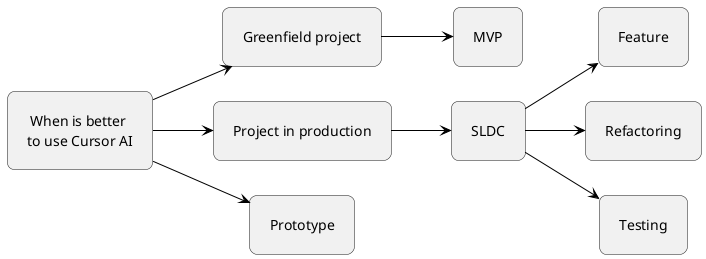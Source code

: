 @startuml

skinparam backgroundColor transparent
skinparam RoundCorner 15
skinparam Padding 10
skinparam defaultTextAlignment center
skinparam ArrowColor black

left to right direction

rectangle "When is better \nto use Cursor AI" as project
rectangle "Greenfield project" as greenfield
rectangle "Project in production" as prodution 
rectangle "Prototype" as prototype 
rectangle "MVP" as mvp
rectangle "SLDC" as sldc
rectangle "Feature" as feature
rectangle "Refactoring" as refactoring 
rectangle "Testing" as testing 

project --> greenfield
project --> prodution
project --> prototype

greenfield --> mvp

prodution --> sldc
sldc --> feature
sldc --> refactoring
sldc --> testing

@enduml